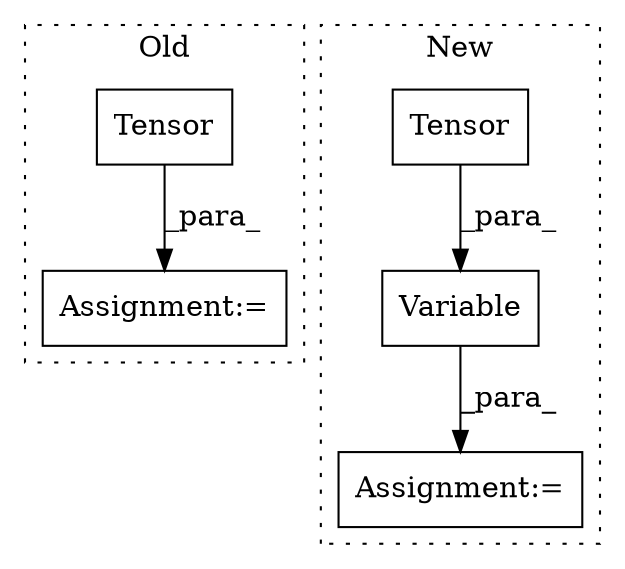 digraph G {
subgraph cluster0 {
1 [label="Tensor" a="32" s="4983,5015" l="7,1" shape="box"];
4 [label="Assignment:=" a="7" s="4978" l="1" shape="box"];
label = "Old";
style="dotted";
}
subgraph cluster1 {
2 [label="Tensor" a="32" s="4895,4934" l="7,1" shape="box"];
3 [label="Assignment:=" a="7" s="5041" l="1" shape="box"];
5 [label="Variable" a="32" s="4882,4943" l="9,1" shape="box"];
label = "New";
style="dotted";
}
1 -> 4 [label="_para_"];
2 -> 5 [label="_para_"];
5 -> 3 [label="_para_"];
}